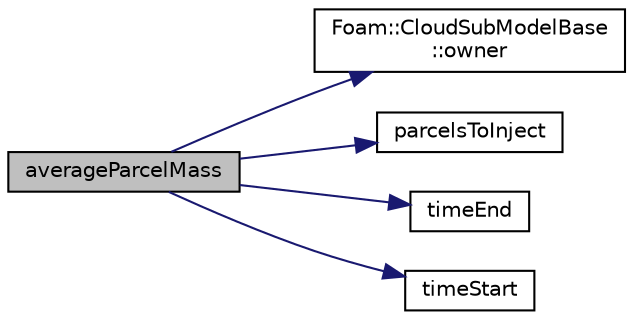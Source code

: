 digraph "averageParcelMass"
{
  bgcolor="transparent";
  edge [fontname="Helvetica",fontsize="10",labelfontname="Helvetica",labelfontsize="10"];
  node [fontname="Helvetica",fontsize="10",shape=record];
  rankdir="LR";
  Node1 [label="averageParcelMass",height=0.2,width=0.4,color="black", fillcolor="grey75", style="filled", fontcolor="black"];
  Node1 -> Node2 [color="midnightblue",fontsize="10",style="solid",fontname="Helvetica"];
  Node2 [label="Foam::CloudSubModelBase\l::owner",height=0.2,width=0.4,color="black",URL="$a00291.html#a6335ee485deb9e618ac66a9dc32a7a76",tooltip="Return const access to the owner cloud. "];
  Node1 -> Node3 [color="midnightblue",fontsize="10",style="solid",fontname="Helvetica"];
  Node3 [label="parcelsToInject",height=0.2,width=0.4,color="black",URL="$a01098.html#a7de6123a6d17f6d642cf216b7d9cf7d4",tooltip="Number of parcels to introduce relative to SOI. "];
  Node1 -> Node4 [color="midnightblue",fontsize="10",style="solid",fontname="Helvetica"];
  Node4 [label="timeEnd",height=0.2,width=0.4,color="black",URL="$a01098.html#aa14bd21d126667e70aea13e656a26769",tooltip="Return the end-of-injection time. "];
  Node1 -> Node5 [color="midnightblue",fontsize="10",style="solid",fontname="Helvetica"];
  Node5 [label="timeStart",height=0.2,width=0.4,color="black",URL="$a01098.html#a1f3b08eb67c2f6deb52555a515184abf",tooltip="Return the start-of-injection time. "];
}

